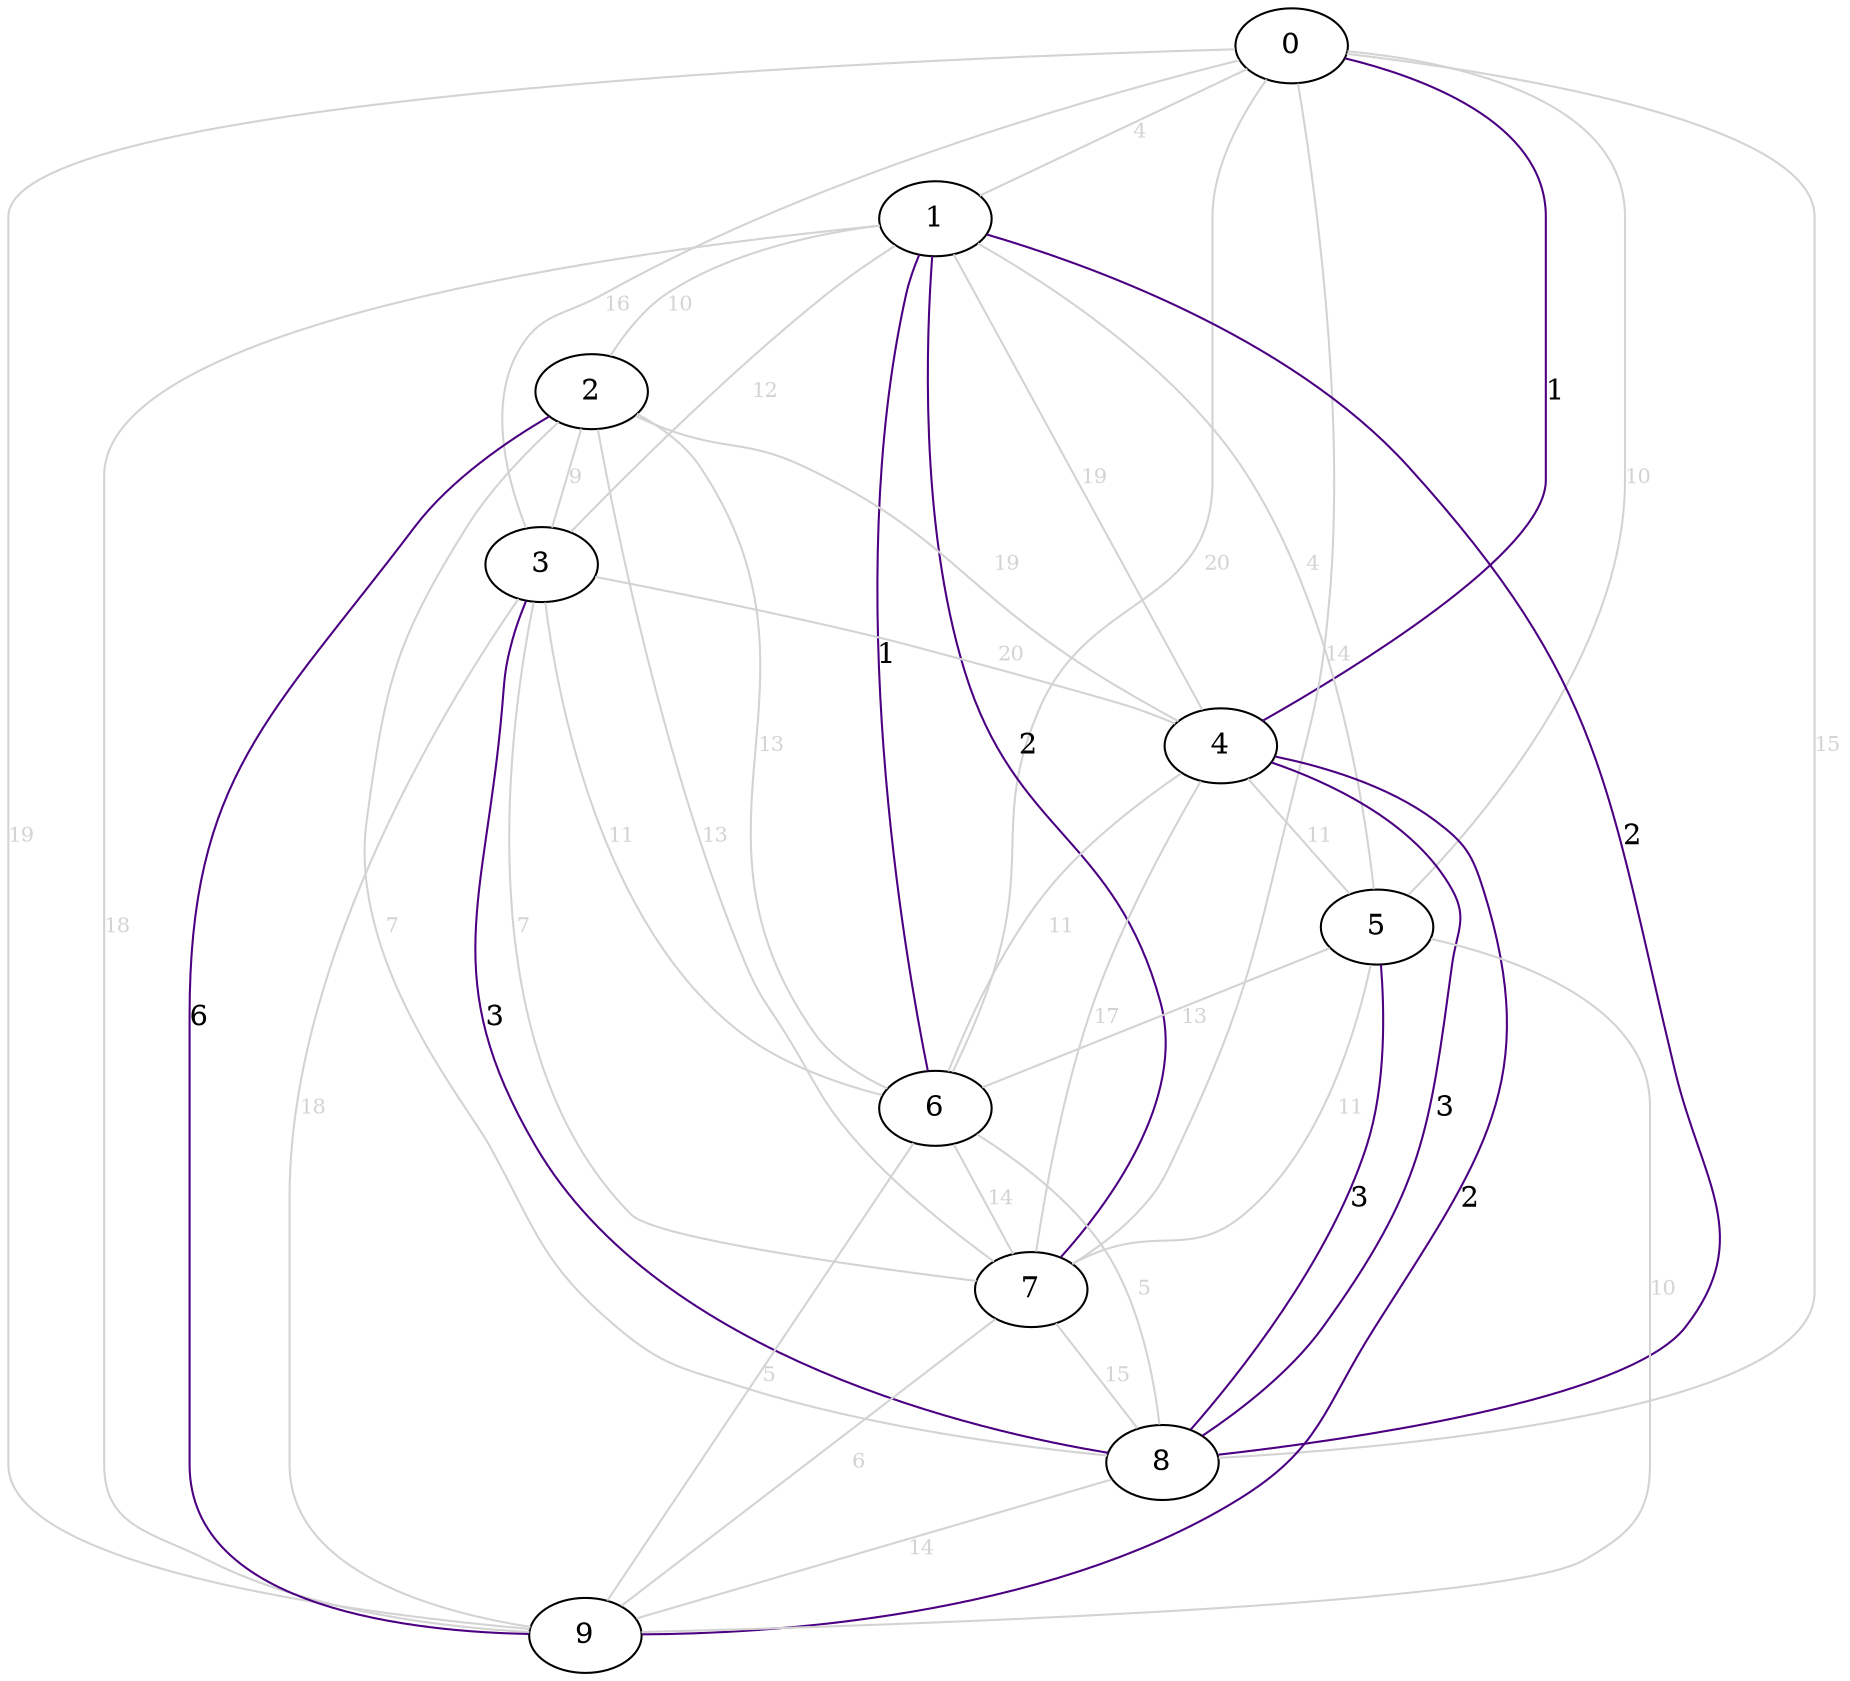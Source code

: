 // 10 vertices
graph G {
   0 -- 1 [label=4, color=lightgray, fontsize=10, fontcolor=lightgray];
   0 -- 3 [label=16, color=lightgray, fontsize=10, fontcolor=lightgray];
   0 -- 4 [label=1, color=indigo, weight=bold];
   0 -- 5 [label=10, color=lightgray, fontsize=10, fontcolor=lightgray];
   0 -- 6 [label=20, color=lightgray, fontsize=10, fontcolor=lightgray];
   0 -- 7 [label=14, color=lightgray, fontsize=10, fontcolor=lightgray];
   0 -- 8 [label=15, color=lightgray, fontsize=10, fontcolor=lightgray];
   0 -- 9 [label=19, color=lightgray, fontsize=10, fontcolor=lightgray];
   1 -- 2 [label=10, color=lightgray, fontsize=10, fontcolor=lightgray];
   1 -- 3 [label=12, color=lightgray, fontsize=10, fontcolor=lightgray];
   1 -- 4 [label=19, color=lightgray, fontsize=10, fontcolor=lightgray];
   1 -- 5 [label=4, color=lightgray, fontsize=10, fontcolor=lightgray];
   1 -- 6 [label=1, color=indigo, weight=bold];
   1 -- 7 [label=2, color=indigo, weight=bold];
   1 -- 8 [label=2, color=indigo, weight=bold];
   1 -- 9 [label=18, color=lightgray, fontsize=10, fontcolor=lightgray];
   2 -- 3 [label=9, color=lightgray, fontsize=10, fontcolor=lightgray];
   2 -- 4 [label=19, color=lightgray, fontsize=10, fontcolor=lightgray];
   2 -- 6 [label=13, color=lightgray, fontsize=10, fontcolor=lightgray];
   2 -- 7 [label=13, color=lightgray, fontsize=10, fontcolor=lightgray];
   2 -- 8 [label=7, color=lightgray, fontsize=10, fontcolor=lightgray];
   2 -- 9 [label=6, color=indigo, weight=bold];
   3 -- 4 [label=20, color=lightgray, fontsize=10, fontcolor=lightgray];
   3 -- 6 [label=11, color=lightgray, fontsize=10, fontcolor=lightgray];
   3 -- 7 [label=7, color=lightgray, fontsize=10, fontcolor=lightgray];
   3 -- 8 [label=3, color=indigo, weight=bold];
   3 -- 9 [label=18, color=lightgray, fontsize=10, fontcolor=lightgray];
   4 -- 5 [label=11, color=lightgray, fontsize=10, fontcolor=lightgray];
   4 -- 6 [label=11, color=lightgray, fontsize=10, fontcolor=lightgray];
   4 -- 7 [label=17, color=lightgray, fontsize=10, fontcolor=lightgray];
   4 -- 8 [label=3, color=indigo, weight=bold];
   4 -- 9 [label=2, color=indigo, weight=bold];
   5 -- 6 [label=13, color=lightgray, fontsize=10, fontcolor=lightgray];
   5 -- 7 [label=11, color=lightgray, fontsize=10, fontcolor=lightgray];
   5 -- 8 [label=3, color=indigo, weight=bold];
   5 -- 9 [label=10, color=lightgray, fontsize=10, fontcolor=lightgray];
   6 -- 7 [label=14, color=lightgray, fontsize=10, fontcolor=lightgray];
   6 -- 8 [label=5, color=lightgray, fontsize=10, fontcolor=lightgray];
   6 -- 9 [label=5, color=lightgray, fontsize=10, fontcolor=lightgray];
   7 -- 8 [label=15, color=lightgray, fontsize=10, fontcolor=lightgray];
   7 -- 9 [label=6, color=lightgray, fontsize=10, fontcolor=lightgray];
   8 -- 9 [label=14, color=lightgray, fontsize=10, fontcolor=lightgray];
}
